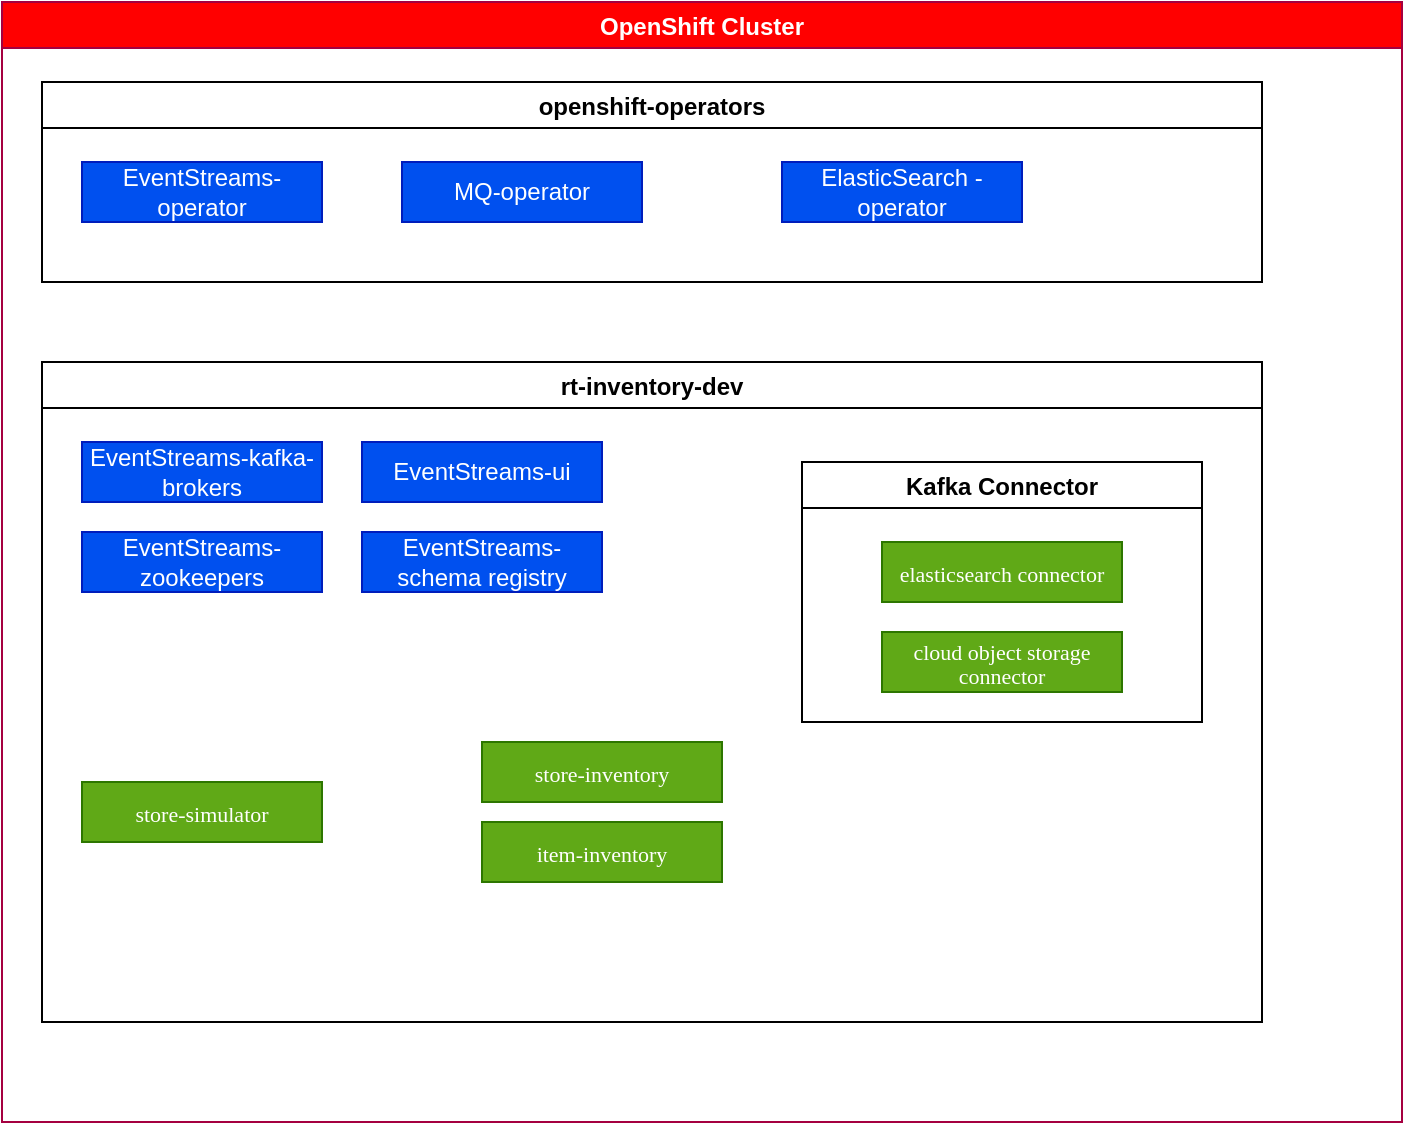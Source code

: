 <mxfile>
    <diagram id="DI6zT22FTgyFtFcUrmey" name="Page-1">
        <mxGraphModel dx="948" dy="520" grid="1" gridSize="10" guides="1" tooltips="1" connect="1" arrows="1" fold="1" page="1" pageScale="1" pageWidth="850" pageHeight="1100" math="0" shadow="0">
            <root>
                <mxCell id="0"/>
                <mxCell id="1" parent="0"/>
                <mxCell id="2" value="OpenShift Cluster" style="swimlane;fillColor=#FF0000;fontColor=#ffffff;strokeColor=#A50040;" parent="1" vertex="1">
                    <mxGeometry x="20" y="120" width="700" height="560" as="geometry"/>
                </mxCell>
                <mxCell id="3" value="openshift-operators" style="swimlane;" parent="2" vertex="1">
                    <mxGeometry x="20" y="40" width="610" height="100" as="geometry"/>
                </mxCell>
                <mxCell id="4" value="EventStreams-operator" style="rounded=0;whiteSpace=wrap;html=1;fillColor=#0050ef;fontColor=#ffffff;strokeColor=#001DBC;" parent="3" vertex="1">
                    <mxGeometry x="20" y="40" width="120" height="30" as="geometry"/>
                </mxCell>
                <mxCell id="7" value="MQ-operator" style="rounded=0;whiteSpace=wrap;html=1;fillColor=#0050ef;fontColor=#ffffff;strokeColor=#001DBC;" parent="3" vertex="1">
                    <mxGeometry x="180" y="40" width="120" height="30" as="geometry"/>
                </mxCell>
                <mxCell id="23" value="ElasticSearch -operator" style="rounded=0;whiteSpace=wrap;html=1;fillColor=#0050ef;fontColor=#ffffff;strokeColor=#001DBC;" vertex="1" parent="3">
                    <mxGeometry x="370" y="40" width="120" height="30" as="geometry"/>
                </mxCell>
                <mxCell id="8" value="rt-inventory-dev" style="swimlane;" parent="2" vertex="1">
                    <mxGeometry x="20" y="180" width="610" height="330" as="geometry"/>
                </mxCell>
                <mxCell id="9" value="EventStreams-kafka-brokers" style="rounded=0;whiteSpace=wrap;html=1;fillColor=#0050ef;fontColor=#ffffff;strokeColor=#001DBC;" parent="8" vertex="1">
                    <mxGeometry x="20" y="40" width="120" height="30" as="geometry"/>
                </mxCell>
                <mxCell id="11" value="EventStreams-zookeepers" style="rounded=0;whiteSpace=wrap;html=1;fillColor=#0050ef;fontColor=#ffffff;strokeColor=#001DBC;" parent="8" vertex="1">
                    <mxGeometry x="20" y="85" width="120" height="30" as="geometry"/>
                </mxCell>
                <mxCell id="12" value="&lt;p class=&quot;p1&quot; style=&quot;margin: 0px; font-stretch: normal; font-size: 11px; line-height: normal; font-family: menlo;&quot;&gt;&lt;span class=&quot;s1&quot;&gt;item-inventory&lt;/span&gt;&lt;/p&gt;" style="rounded=0;whiteSpace=wrap;html=1;fillColor=#60a917;fontColor=#FFFFFF;strokeColor=#2D7600;" parent="8" vertex="1">
                    <mxGeometry x="220" y="230" width="120" height="30" as="geometry"/>
                </mxCell>
                <mxCell id="13" value="&lt;p class=&quot;p1&quot; style=&quot;margin: 0px ; font-stretch: normal ; font-size: 11px ; line-height: normal ; font-family: &amp;#34;menlo&amp;#34;&quot;&gt;&lt;span class=&quot;s1&quot;&gt;store-inventory&lt;/span&gt;&lt;/p&gt;" style="rounded=0;whiteSpace=wrap;html=1;fillColor=#60a917;fontColor=#FFFFFF;strokeColor=#2D7600;" parent="8" vertex="1">
                    <mxGeometry x="220" y="190" width="120" height="30" as="geometry"/>
                </mxCell>
                <mxCell id="14" value="&lt;p class=&quot;p1&quot; style=&quot;margin: 0px ; font-stretch: normal ; font-size: 11px ; line-height: normal ; font-family: &amp;#34;menlo&amp;#34;&quot;&gt;&lt;span class=&quot;s1&quot;&gt;store-simulator&lt;/span&gt;&lt;/p&gt;" style="rounded=0;whiteSpace=wrap;html=1;fillColor=#60a917;fontColor=#FFFFFF;strokeColor=#2D7600;" parent="8" vertex="1">
                    <mxGeometry x="20" y="210" width="120" height="30" as="geometry"/>
                </mxCell>
                <mxCell id="15" value="EventStreams-ui" style="rounded=0;whiteSpace=wrap;html=1;fillColor=#0050ef;fontColor=#ffffff;strokeColor=#001DBC;" parent="8" vertex="1">
                    <mxGeometry x="160" y="40" width="120" height="30" as="geometry"/>
                </mxCell>
                <mxCell id="16" value="EventStreams-schema registry" style="rounded=0;whiteSpace=wrap;html=1;fillColor=#0050ef;fontColor=#ffffff;strokeColor=#001DBC;" parent="8" vertex="1">
                    <mxGeometry x="160" y="85" width="120" height="30" as="geometry"/>
                </mxCell>
                <mxCell id="19" value="Kafka Connector" style="swimlane;" vertex="1" parent="8">
                    <mxGeometry x="380" y="50" width="200" height="130" as="geometry"/>
                </mxCell>
                <mxCell id="18" value="&lt;p class=&quot;p1&quot; style=&quot;margin: 0px ; font-stretch: normal ; font-size: 11px ; line-height: normal ; font-family: &amp;#34;menlo&amp;#34;&quot;&gt;&lt;span class=&quot;s1&quot;&gt;elasticsearch connector&lt;/span&gt;&lt;/p&gt;" style="rounded=0;whiteSpace=wrap;html=1;fillColor=#60a917;fontColor=#FFFFFF;strokeColor=#2D7600;" vertex="1" parent="19">
                    <mxGeometry x="40" y="40" width="120" height="30" as="geometry"/>
                </mxCell>
                <mxCell id="22" value="&lt;p class=&quot;p1&quot; style=&quot;margin: 0px ; font-stretch: normal ; font-size: 11px ; line-height: normal ; font-family: &amp;#34;menlo&amp;#34;&quot;&gt;&lt;span class=&quot;s1&quot;&gt;cloud object storage connector&lt;/span&gt;&lt;/p&gt;" style="rounded=0;whiteSpace=wrap;html=1;fillColor=#60a917;fontColor=#FFFFFF;strokeColor=#2D7600;" vertex="1" parent="19">
                    <mxGeometry x="40" y="85" width="120" height="30" as="geometry"/>
                </mxCell>
            </root>
        </mxGraphModel>
    </diagram>
</mxfile>